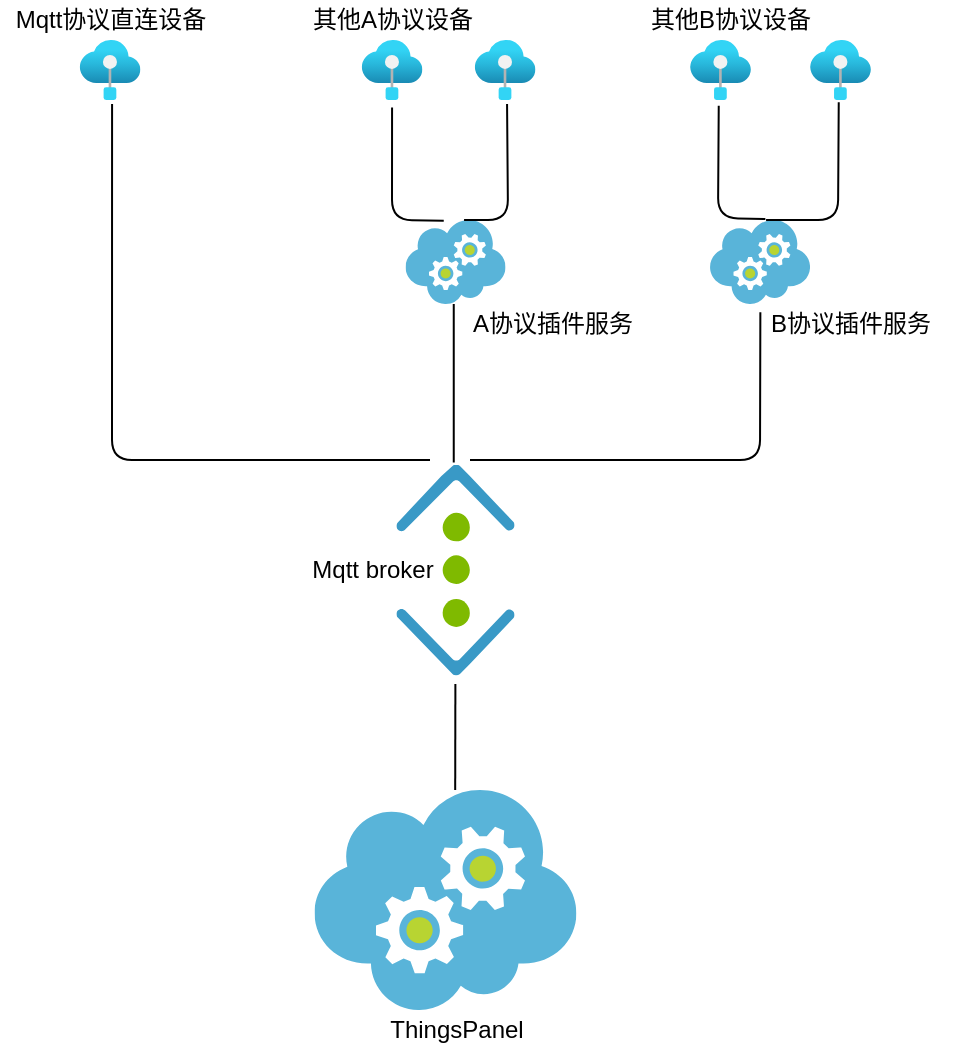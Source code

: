 <mxfile>
    <diagram id="9fKdsIKTerqLhrXgKqZ8" name="第 1 页">
        <mxGraphModel dx="1287" dy="917" grid="1" gridSize="10" guides="1" tooltips="1" connect="1" arrows="1" fold="1" page="1" pageScale="1" pageWidth="827" pageHeight="1169" math="0" shadow="0">
            <root>
                <mxCell id="0"/>
                <mxCell id="1" parent="0"/>
                <mxCell id="2" value="" style="sketch=0;aspect=fixed;html=1;points=[];align=center;image;fontSize=12;image=img/lib/mscae/Cloud_Services_Classic.svg;" parent="1" vertex="1">
                    <mxGeometry x="377.78" y="190" width="50" height="42" as="geometry"/>
                </mxCell>
                <mxCell id="3" value="" style="sketch=0;aspect=fixed;html=1;points=[];align=center;image;fontSize=12;image=img/lib/mscae/Cloud_Services_Classic.svg;" parent="1" vertex="1">
                    <mxGeometry x="332.28" y="475" width="130.95" height="110" as="geometry"/>
                </mxCell>
                <mxCell id="4" value="ThingsPanel" style="text;html=1;align=center;verticalAlign=middle;resizable=0;points=[];autosize=1;strokeColor=none;fillColor=none;" parent="1" vertex="1">
                    <mxGeometry x="362.75" y="585" width="80" height="20" as="geometry"/>
                </mxCell>
                <mxCell id="5" value="A协议插件服务" style="text;html=1;align=center;verticalAlign=middle;resizable=0;points=[];autosize=1;strokeColor=none;fillColor=none;" parent="1" vertex="1">
                    <mxGeometry x="401" y="232" width="100" height="20" as="geometry"/>
                </mxCell>
                <mxCell id="6" value="" style="sketch=0;aspect=fixed;html=1;points=[];align=center;image;fontSize=12;image=img/lib/mscae/Virtual_Network.svg;rotation=90;" parent="1" vertex="1">
                    <mxGeometry x="350" y="335.46" width="105.5" height="59.08" as="geometry"/>
                </mxCell>
                <mxCell id="7" value="Mqtt broker" style="text;html=1;align=center;verticalAlign=middle;resizable=0;points=[];autosize=1;strokeColor=none;fillColor=none;" parent="1" vertex="1">
                    <mxGeometry x="321" y="355.0" width="80" height="20" as="geometry"/>
                </mxCell>
                <mxCell id="8" value="" style="endArrow=none;html=1;entryX=0.537;entryY=0;entryDx=0;entryDy=0;entryPerimeter=0;exitX=1.04;exitY=0.501;exitDx=0;exitDy=0;exitPerimeter=0;" parent="1" source="6" target="3" edge="1">
                    <mxGeometry width="50" height="50" relative="1" as="geometry">
                        <mxPoint x="460" y="356" as="sourcePoint"/>
                        <mxPoint x="590" y="356" as="targetPoint"/>
                    </mxGeometry>
                </mxCell>
                <mxCell id="9" value="" style="aspect=fixed;html=1;points=[];align=center;image;fontSize=12;image=img/lib/azure2/preview/IoT_Edge.svg;" parent="1" vertex="1">
                    <mxGeometry x="355.81" y="100" width="30.45" height="30" as="geometry"/>
                </mxCell>
                <mxCell id="10" value="" style="aspect=fixed;html=1;points=[];align=center;image;fontSize=12;image=img/lib/azure2/preview/IoT_Edge.svg;" parent="1" vertex="1">
                    <mxGeometry x="412.33" y="100" width="30.45" height="30" as="geometry"/>
                </mxCell>
                <mxCell id="11" value="" style="aspect=fixed;html=1;points=[];align=center;image;fontSize=12;image=img/lib/azure2/preview/IoT_Edge.svg;" parent="1" vertex="1">
                    <mxGeometry x="520.03" y="100" width="30.45" height="30" as="geometry"/>
                </mxCell>
                <mxCell id="12" value="其他A协议设备" style="text;html=1;align=center;verticalAlign=middle;resizable=0;points=[];autosize=1;strokeColor=none;fillColor=none;" parent="1" vertex="1">
                    <mxGeometry x="321.03" y="80" width="100" height="20" as="geometry"/>
                </mxCell>
                <mxCell id="16" value="" style="aspect=fixed;html=1;points=[];align=center;image;fontSize=12;image=img/lib/azure2/preview/IoT_Edge.svg;" parent="1" vertex="1">
                    <mxGeometry x="214.81" y="100" width="30.45" height="30" as="geometry"/>
                </mxCell>
                <mxCell id="17" value="Mqtt协议直连设备" style="text;html=1;align=center;verticalAlign=middle;resizable=0;points=[];autosize=1;strokeColor=none;fillColor=none;" parent="1" vertex="1">
                    <mxGeometry x="175.03" y="80" width="110" height="20" as="geometry"/>
                </mxCell>
                <mxCell id="18" value="" style="endArrow=none;html=1;exitX=0.533;exitY=1.067;exitDx=0;exitDy=0;exitPerimeter=0;" parent="1" source="16" edge="1">
                    <mxGeometry width="50" height="50" relative="1" as="geometry">
                        <mxPoint x="470" y="366" as="sourcePoint"/>
                        <mxPoint x="390" y="310" as="targetPoint"/>
                        <Array as="points">
                            <mxPoint x="231" y="310"/>
                        </Array>
                    </mxGeometry>
                </mxCell>
                <mxCell id="19" value="其他B协议设备" style="text;html=1;align=center;verticalAlign=middle;resizable=0;points=[];autosize=1;strokeColor=none;fillColor=none;" parent="1" vertex="1">
                    <mxGeometry x="490.02" y="80" width="100" height="20" as="geometry"/>
                </mxCell>
                <mxCell id="20" value="" style="aspect=fixed;html=1;points=[];align=center;image;fontSize=12;image=img/lib/azure2/preview/IoT_Edge.svg;" parent="1" vertex="1">
                    <mxGeometry x="580.03" y="100" width="30.45" height="30" as="geometry"/>
                </mxCell>
                <mxCell id="21" value="" style="sketch=0;aspect=fixed;html=1;points=[];align=center;image;fontSize=12;image=img/lib/mscae/Cloud_Services_Classic.svg;" parent="1" vertex="1">
                    <mxGeometry x="530.03" y="190" width="50" height="42" as="geometry"/>
                </mxCell>
                <mxCell id="23" value="" style="endArrow=none;html=1;exitX=0.482;exitY=1;exitDx=0;exitDy=0;exitPerimeter=0;entryX=-0.01;entryY=0.515;entryDx=0;entryDy=0;entryPerimeter=0;" parent="1" source="2" target="6" edge="1">
                    <mxGeometry width="50" height="50" relative="1" as="geometry">
                        <mxPoint x="241.01" y="82.01" as="sourcePoint"/>
                        <mxPoint x="411.864" y="322.883" as="targetPoint"/>
                    </mxGeometry>
                </mxCell>
                <mxCell id="24" value="" style="endArrow=none;html=1;exitX=0.503;exitY=1.099;exitDx=0;exitDy=0;exitPerimeter=0;" parent="1" source="21" edge="1">
                    <mxGeometry width="50" height="50" relative="1" as="geometry">
                        <mxPoint x="251.01" y="92.01" as="sourcePoint"/>
                        <mxPoint x="410" y="310" as="targetPoint"/>
                        <Array as="points">
                            <mxPoint x="555" y="310"/>
                        </Array>
                    </mxGeometry>
                </mxCell>
                <mxCell id="26" value="" style="endArrow=none;html=1;exitX=0.5;exitY=1.123;exitDx=0;exitDy=0;exitPerimeter=0;entryX=0.382;entryY=0.008;entryDx=0;entryDy=0;entryPerimeter=0;" parent="1" source="9" target="2" edge="1">
                    <mxGeometry width="50" height="50" relative="1" as="geometry">
                        <mxPoint x="411.88" y="242" as="sourcePoint"/>
                        <mxPoint x="411.894" y="341.195" as="targetPoint"/>
                        <Array as="points">
                            <mxPoint x="371" y="190"/>
                        </Array>
                    </mxGeometry>
                </mxCell>
                <mxCell id="27" value="" style="endArrow=none;html=1;exitX=0.532;exitY=1.067;exitDx=0;exitDy=0;exitPerimeter=0;" parent="1" source="10" edge="1">
                    <mxGeometry width="50" height="50" relative="1" as="geometry">
                        <mxPoint x="381.035" y="103.69" as="sourcePoint"/>
                        <mxPoint x="407.03" y="190" as="targetPoint"/>
                        <Array as="points">
                            <mxPoint x="429" y="190"/>
                        </Array>
                    </mxGeometry>
                </mxCell>
                <mxCell id="28" value="" style="endArrow=none;html=1;exitX=0.471;exitY=1.095;exitDx=0;exitDy=0;exitPerimeter=0;entryX=0.553;entryY=-0.012;entryDx=0;entryDy=0;entryPerimeter=0;" parent="1" source="11" target="21" edge="1">
                    <mxGeometry width="50" height="50" relative="1" as="geometry">
                        <mxPoint x="438.529" y="102.01" as="sourcePoint"/>
                        <mxPoint x="417.03" y="200" as="targetPoint"/>
                        <Array as="points">
                            <mxPoint x="534" y="189"/>
                        </Array>
                    </mxGeometry>
                </mxCell>
                <mxCell id="29" value="" style="endArrow=none;html=1;exitX=0.471;exitY=1.039;exitDx=0;exitDy=0;exitPerimeter=0;" parent="1" source="20" edge="1">
                    <mxGeometry width="50" height="50" relative="1" as="geometry">
                        <mxPoint x="544.372" y="102.85" as="sourcePoint"/>
                        <mxPoint x="558.03" y="190" as="targetPoint"/>
                        <Array as="points">
                            <mxPoint x="594" y="190"/>
                        </Array>
                    </mxGeometry>
                </mxCell>
                <mxCell id="30" value="B协议插件服务" style="text;html=1;align=center;verticalAlign=middle;resizable=0;points=[];autosize=1;strokeColor=none;fillColor=none;" parent="1" vertex="1">
                    <mxGeometry x="550.48" y="232" width="100" height="20" as="geometry"/>
                </mxCell>
            </root>
        </mxGraphModel>
    </diagram>
</mxfile>